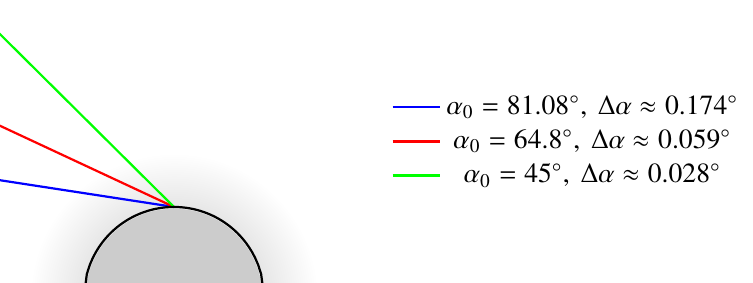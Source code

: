\documentclass{standalone}

\usepackage{pgfplots}
\usepackage{tikz}
\usepackage{xcolor}
\usepackage{txfonts}

%used for drawing n(r)-Area
\definecolor{lGray}{gray}{0.8}
\definecolor{llGray}{gray}{0.9}
\usepgfplotslibrary{fillbetween}

\tikzset{
  ring shading/.code args={from #1 at #2 to #3 at #4}{
    \def\colin{#1}
    \def\radin{#2}
    \def\colout{#3}
    \def\radout{#4}
    \pgfmathsetmacro{\proportion}{\radin/\radout}
    \pgfmathsetmacro{\outer}{.8818cm}
    \pgfmathsetmacro{\inner}{.8818cm*\proportion}
    \pgfmathsetmacro{\innerlow}{\inner-0.01pt}
    \pgfdeclareradialshading{ring}{\pgfpoint{0cm}{0cm}}%
    {
      color(0pt)=(white);
      color(\innerlow)=(white);
      color(\inner)=(#1);
      color(\outer)=(#3)
    }
    \pgfkeysalso{/tikz/shading=ring}
  },
}

\begin{document}

\begin{tikzpicture}
    \begin{axis} [
          axis lines=none, 
          width=6cm, 
          axis equal,
          ticks = none,  
          legend style={at={(1.1,0.5)}, anchor=west, draw=none}, 
          ymin = 1,
          ymax = 21,
          xmin = -10, 
          xmax = 10, 
          %colorbar, 
          colormap={traditionalpm3d}{color=(white) color=(lGray) color=(lGray) color=(lGray)},
          view={0}{90}
        ]  
          %\addplot3[surf, domain=-10000:10000, y domain=0:10000, shader=flat, samples=61, forget plot] {1 + 0.0*exp()};  
          \draw [draw=none, fill=lGray] (axis cs:0,0) circle (32pt);  
          \shade[even odd rule,ring shading={from llGray at 32pt to white at 52pt}]
            (axis cs:0,0) circle (32pt) circle (52pt);
          %\addlegendentry{$n(r)$};
          %a0 = 8.9
          \addplot [mark = none, thick, color=blue] coordinates {
            (0.0,6.371)(-0.085,6.384)(-0.171,6.397)(-0.257,6.411)(-0.344,6.424)(-0.451,6.441)(-0.559,6.457)(-0.668,6.474)(-0.778,6.491)(-0.965,6.519)(-1.154,6.548)(-1.346,6.578)(-1.543,6.608)(-1.744,6.639)(-1.95,6.671)(-2.161,6.703)(-2.378,6.737)(-2.602,6.771)(-2.833,6.806)(-3.071,6.843)(-3.319,6.881)(-3.575,6.92)(-3.843,6.962)(-4.122,7.004)(-4.413,7.049)(-4.719,7.096)(-5.041,7.146)(-5.38,7.198)(-5.739,7.253)(-6.119,7.311)(-6.524,7.374)(-6.957,7.44)(-7.421,7.511)(-7.921,7.588)(-8.462,7.671)(-9.05,7.762)(-9.692,7.86)(-10.398,7.969)(-11.178,8.089)(-12.046,8.222)(-13.02,8.372)(-14.024,8.526)(-15.156,8.7)(-16.446,8.898)(-17.931,9.126)
          };
          \addlegendentry{$\alpha_0 = 81.08^\circ, \: \Delta \alpha \approx 0.174^\circ$};
          
          %a0 = 1
          \addplot [mark = none, thick, color=red] coordinates {
            (0.0,6.371)(-0.129,6.431)(-0.26,6.492)(-0.394,6.555)(-0.531,6.619)(-0.671,6.684)(-0.814,6.751)(-0.961,6.82)(-1.112,6.89)(-1.267,6.962)(-1.426,7.037)(-1.591,7.113)(-1.76,7.192)(-1.935,7.274)(-2.116,7.359)(-2.303,7.446)(-2.498,7.537)(-2.699,7.631)(-2.909,7.729)(-3.128,7.831)(-3.356,7.937)(-3.594,8.048)(-3.844,8.165)(-4.106,8.287)(-4.381,8.415)(-4.671,8.551)(-4.978,8.694)(-5.302,8.845)(-5.646,9.006)(-6.012,9.177)(-6.403,9.359)(-6.821,9.554)(-7.269,9.763)(-7.752,9.989)(-8.274,10.232)(-8.841,10.497)(-9.459,10.785)(-10.136,11.101)(-10.882,11.449)(-11.707,11.834)(-12.627,12.263)
          };
          \addlegendentry{$\alpha_0 = 64.8^\circ, \: \Delta \alpha \approx 0.059^\circ$};
          
          %a0 = 1
          \addplot [mark = none, thick, color=green] coordinates {
            (0.0,6.371)(-0.125,6.495)(-0.255,6.625)(-0.391,6.759)(-0.532,6.9)(-0.68,7.047)(-0.835,7.201)(-0.998,7.363)(-1.169,7.533)(-1.35,7.712)(-1.54,7.901)(-1.742,8.101)(-1.955,8.313)(-2.183,8.539)(-2.425,8.78)(-2.685,9.038)(-2.963,9.314)(-3.263,9.612)(-3.587,9.934)(-3.938,10.283)(-4.321,10.663)(-4.74,11.079)(-5.2,11.537)(-5.71,12.043)(-6.277,12.606)(-6.912,13.237)(-7.63,13.95)(-8.447,14.761)(-9.386,15.694)(-10.48,16.781)(-11.768,18.059)(-13.309,19.59)(-15.192,21.461)(-16.895,23.153)(-18.932,25.175)(-21.418,27.644)(-24.526,30.732)(-27.102,33.291)(-30.192,36.36)(-33.978,40.12)(-38.733,44.844)(-42.615,48.701)(-47.276,53.329)(-52.989,59.003)(-60.168,66.135)(-66.024,71.952)(-73.054,78.935)(-81.675,87.497)(-92.51,98.26)(-101.201,106.893)(-111.603,117.225)(-124.312,129.848)(-140.212,145.642)(-146.218,151.608)(-152.749,158.094)(-159.876,165.174)(-167.686,172.931)
          };
          \addlegendentry{$\alpha_0 = 45^\circ, \: \Delta \alpha \approx 0.028^\circ$};
          
      \addplot [thick, mark=none, domain=-6.371:6.371, samples=61, forget plot] { sqrt((6.371)^2-x^2)};      
     
    \end{axis}   
  \end{tikzpicture}

\end{document}
